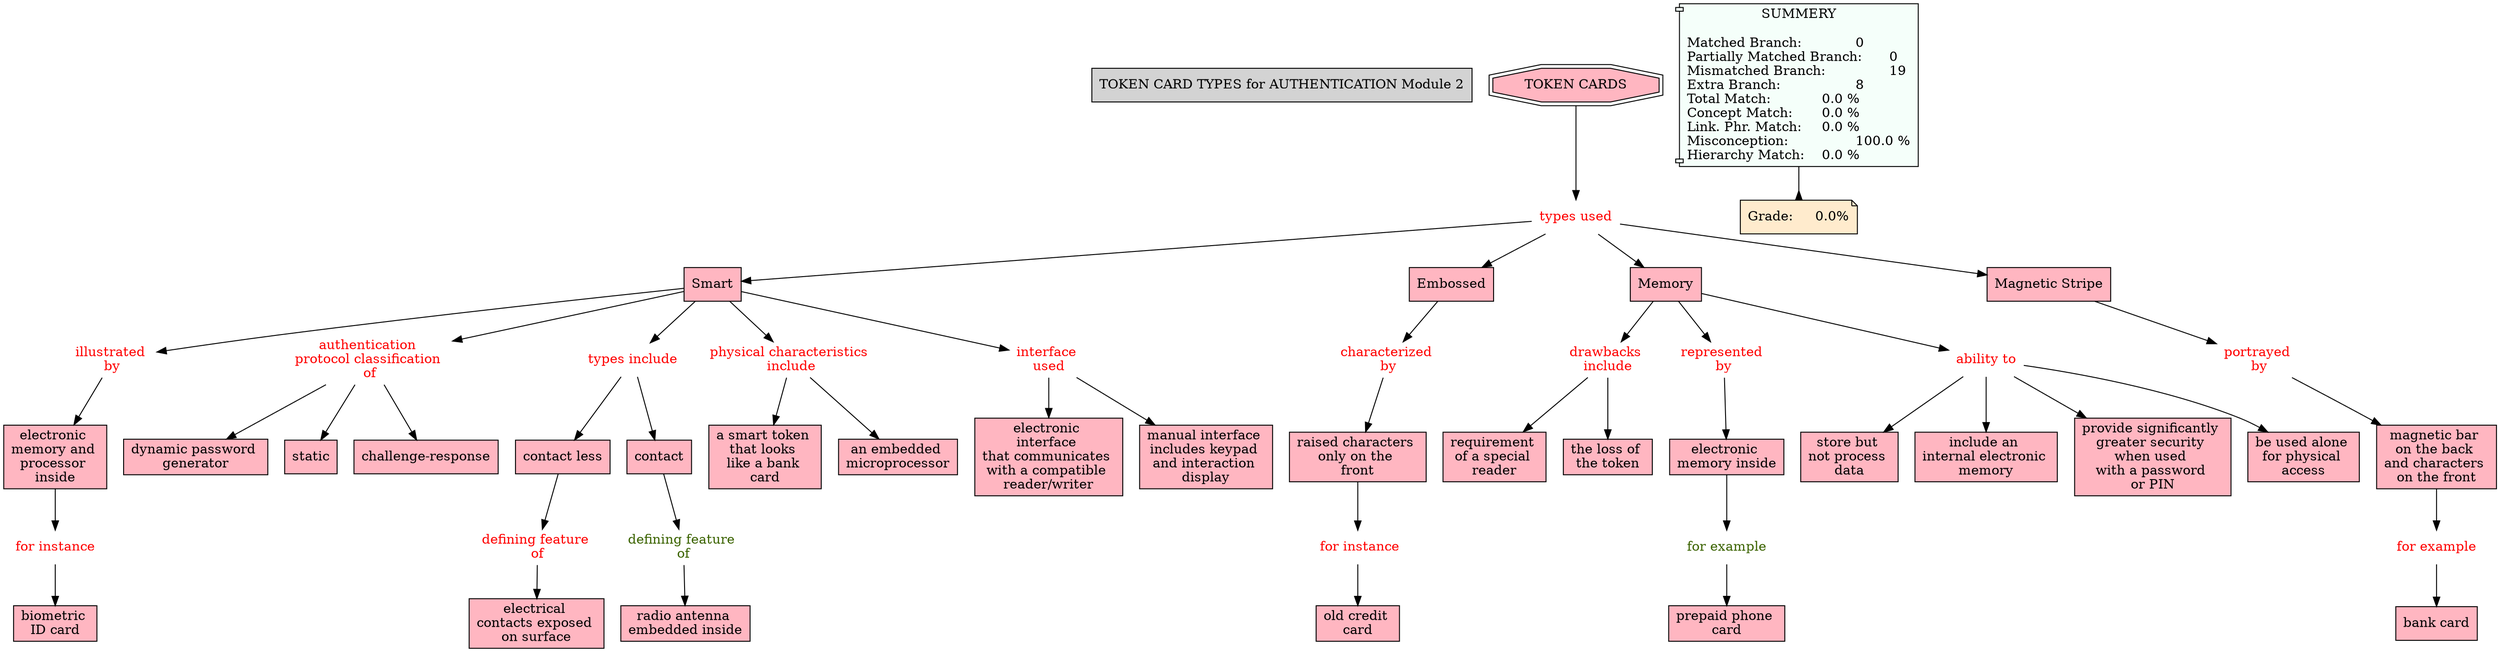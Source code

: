 // The Round Table
digraph {
	"1S3Z96H26-1SCRTBJ-K9R" [label="TOKEN CARD TYPES for AUTHENTICATION Module 2" Gsplines=true shape=rect style=filled]
	"1S3ZXT445-5R5LT1-1CSB" [label="biometric ID card" Gsplines=true shape=rect style=filled]
	"1S3ZVHD31-BY3WQV-18QF" [label=Smart Gsplines=true fillcolor="#FFB6C1" shape=rect style=filled]
	"1S3ZXDXJ6-17RSYVL-1C6T" [label="illustrated 
by" Gsplines=true fontcolor=red shape=none]
	"1S3ZVHD31-BY3WQV-18QF" -> "1S3ZXDXJ6-17RSYVL-1C6T" [constraint=true]
	"1S3ZVWD99-106PHS3-196V" [label="drawbacks 
include" Gsplines=true fontcolor=red shape=none]
	"1S3ZVM9JX-63FVNZ-18VF" [label="requirement 
of a special 
reader" Gsplines=true fillcolor="#FFB6C1" shape=rect style=filled]
	"1S3ZVWD99-106PHS3-196V" -> "1S3ZVM9JX-63FVNZ-18VF" [constraint=true]
	"1S3ZX8LWQ-27NRY74-1C2V" [label="represented 
by" Gsplines=true fontcolor=red shape=none]
	"1S3ZX2GNG-1QKRXY9-1BPS" [label="electronic 
memory inside
" Gsplines=true fillcolor="#FFB6C1" shape=rect style=filled]
	"1S3ZX8LWQ-27NRY74-1C2V" -> "1S3ZX2GNG-1QKRXY9-1BPS" [constraint=true]
	"1S3ZVJQVQ-2112XX2-18RR" [label="TOKEN CARDS
" Gsplines=true fillcolor="#FFB6C1" shape=doubleoctagon style=filled]
	"1S3ZVTW0R-CHQZKL-1953" [label="types used
" Gsplines=true fontcolor=red shape=none]
	"1S3ZVJQVQ-2112XX2-18RR" -> "1S3ZVTW0R-CHQZKL-1953" [constraint=true]
	"1S3ZVG9V9-1WS7D31-18KS" [label=Embossed Gsplines=true fillcolor="#FFB6C1" shape=rect style=filled]
	"1S3ZX0DHS-1SHY2S6-1BN2" [label="characterized 
by" Gsplines=true fontcolor=red shape=none]
	"1S3ZVG9V9-1WS7D31-18KS" -> "1S3ZX0DHS-1SHY2S6-1BN2" [constraint=true]
	"1S3ZVHPLR-29TM5Y9-18QW" [label="contact less
" Gsplines=true fillcolor="#FFB6C1" shape=rect style=filled]
	"1S3ZXK5R2-W03CVF-1CBZ" [label="defining feature 
of" Gsplines=true fontcolor=red shape=none]
	"1S3ZVHPLR-29TM5Y9-18QW" -> "1S3ZXK5R2-W03CVF-1CBZ" [constraint=true]
	"1S3ZXDXJ6-17RSYVL-1C6T" [label="illustrated 
by" Gsplines=true fontcolor=red shape=none]
	"1S3ZXDXJ5-1KHTH2Y-1C6Q" [label="electronic 
memory and 
processor 
inside" Gsplines=true fillcolor="#FFB6C1" shape=rect style=filled]
	"1S3ZXDXJ6-17RSYVL-1C6T" -> "1S3ZXDXJ5-1KHTH2Y-1C6Q" [constraint=true]
	"1S3ZVHD31-BY3WQV-18QF" [label=Smart Gsplines=true fillcolor="#FFB6C1" shape=rect style=filled]
	"1S3ZWBM19-1Y8WSH9-19T8" [label="authentication 
protocol classification 
of" Gsplines=true fontcolor=red shape=none]
	"1S3ZVHD31-BY3WQV-18QF" -> "1S3ZWBM19-1Y8WSH9-19T8" [constraint=true]
	"1S3ZXDXJ5-1KHTH2Y-1C6Q" [label="electronic 
memory and 
processor 
inside" Gsplines=true fillcolor="#FFB6C1" shape=rect style=filled]
	"1S3ZXT447-TQKB2H-1CSF" [label="for instance
" Gsplines=true fontcolor=red shape=none]
	"1S3ZXDXJ5-1KHTH2Y-1C6Q" -> "1S3ZXT447-TQKB2H-1CSF" [constraint=true]
	"1S3ZVH1NN-QXZGDH-18PT" [label=Memory Gsplines=true fillcolor="#FFB6C1" shape=rect style=filled]
	"1S3ZX8LWQ-27NRY74-1C2V" [label="represented 
by" Gsplines=true fontcolor=red shape=none]
	"1S3ZVH1NN-QXZGDH-18PT" -> "1S3ZX8LWQ-27NRY74-1C2V" [constraint=true]
	"1S3ZXT447-TQKB2H-1CSF" [label="for instance
" Gsplines=true fontcolor=red shape=none]
	"1S3ZXT445-5R5LT1-1CSB" [label="biometric 
ID card" Gsplines=true fillcolor="#FFB6C1" shape=rect style=filled]
	"1S3ZXT447-TQKB2H-1CSF" -> "1S3ZXT445-5R5LT1-1CSB" [constraint=true]
	"1S3ZWMGK4-QH3J6N-1B5L" [label="types include
" Gsplines=true fontcolor=red shape=none]
	"1S3ZVHPLR-29TM5Y9-18QW" [label="contact less
" Gsplines=true fillcolor="#FFB6C1" shape=rect style=filled]
	"1S3ZWMGK4-QH3J6N-1B5L" -> "1S3ZVHPLR-29TM5Y9-18QW" [constraint=true]
	"1S3ZW5H4L-1X4VBY2-19MB" [label="physical characteristics 
include" Gsplines=true fontcolor=red shape=none]
	"1S3ZW4HBK-9MVB56-19KH" [label="a smart token 
that looks 
like a bank 
card" Gsplines=true fillcolor="#FFB6C1" shape=rect style=filled]
	"1S3ZW5H4L-1X4VBY2-19MB" -> "1S3ZW4HBK-9MVB56-19KH" [constraint=true]
	"1S3ZX2GNG-1QKRXY9-1BPS" [label="electronic 
memory inside
" Gsplines=true fillcolor="#FFB6C1" shape=rect style=filled]
	"1S3ZX6WK2-SSH7RV-1C0S" [label="for example
" Gsplines=true fontcolor="#3B6300" shape=none]
	"1S3ZX2GNG-1QKRXY9-1BPS" -> "1S3ZX6WK2-SSH7RV-1C0S" [constraint=true]
	"1S3ZW96JM-R2GNWL-19R0" [label="interface 
used" Gsplines=true fontcolor=red shape=none]
	"1S3ZWB70W-15FXZWN-19SG" [label="electronic 
interface 
that communicates 
with a compatible 
reader/writer" Gsplines=true fillcolor="#FFB6C1" shape=rect style=filled]
	"1S3ZW96JM-R2GNWL-19R0" -> "1S3ZWB70W-15FXZWN-19SG" [constraint=true]
	"1S3ZX0DHS-1SHY2S6-1BN2" [label="characterized 
by" Gsplines=true fontcolor=red shape=none]
	"1S3ZWZ9JC-75JG40-1BKY" [label="raised characters 
only on the 
front" Gsplines=true fillcolor="#FFB6C1" shape=rect style=filled]
	"1S3ZX0DHS-1SHY2S6-1BN2" -> "1S3ZWZ9JC-75JG40-1BKY" [constraint=true]
	"1S3ZVPR07-2C7KWGY-18YQ" [label="ability to
" Gsplines=true fontcolor=red shape=none]
	"1S3ZVLL60-1NPZXBW-18SS" [label="store but 
not process 
data" Gsplines=true fillcolor="#FFB6C1" shape=rect style=filled]
	"1S3ZVPR07-2C7KWGY-18YQ" -> "1S3ZVLL60-1NPZXBW-18SS" [constraint=true]
	"1S3ZVHN64-1MDWDX1-18QR" [label=contact Gsplines=true fillcolor="#FFB6C1" shape=rect style=filled]
	"1S3ZXMDJN-298MH6X-1CG6" [label="defining feature 
of" Gsplines=true fontcolor="#3B6300" shape=none]
	"1S3ZVHN64-1MDWDX1-18QR" -> "1S3ZXMDJN-298MH6X-1CG6" [constraint=true]
	"1S3ZVTW0R-CHQZKL-1953" [label="types used
" Gsplines=true fontcolor=red shape=none]
	"1S3ZVHD31-BY3WQV-18QF" [label=Smart Gsplines=true fillcolor="#FFB6C1" shape=rect style=filled]
	"1S3ZVTW0R-CHQZKL-1953" -> "1S3ZVHD31-BY3WQV-18QF" [constraint=true]
	"1S3ZVTW0R-CHQZKL-1953" [label="types used
" Gsplines=true fontcolor=red shape=none]
	"1S3ZVGRDY-8FJF4S-18P5" [label="Magnetic Stripe
" Gsplines=true fillcolor="#FFB6C1" shape=rect style=filled]
	"1S3ZVTW0R-CHQZKL-1953" -> "1S3ZVGRDY-8FJF4S-18P5" [constraint=true]
	"1S3ZVGRDY-8FJF4S-18P5" [label="Magnetic Stripe
" Gsplines=true fillcolor="#FFB6C1" shape=rect style=filled]
	"1S3ZWXGQC-SFDJN8-1BGT" [label="portrayed 
by" Gsplines=true fontcolor=red shape=none]
	"1S3ZVGRDY-8FJF4S-18P5" -> "1S3ZWXGQC-SFDJN8-1BGT" [constraint=true]
	"1S3ZVPR07-2C7KWGY-18YQ" [label="ability to
" Gsplines=true fontcolor=red shape=none]
	"1S3ZVM76X-1945QCT-18V4" [label="include an 
internal electronic 
memory" Gsplines=true fillcolor="#FFB6C1" shape=rect style=filled]
	"1S3ZVPR07-2C7KWGY-18YQ" -> "1S3ZVM76X-1945QCT-18V4" [constraint=true]
	"1S3ZX6WK2-SSH7RV-1C0S" [label="for example
" Gsplines=true fontcolor="#3B6300" shape=none]
	"1S3ZX6WK1-23P53YK-1C0P" [label="prepaid phone 
card" Gsplines=true fillcolor="#FFB6C1" shape=rect style=filled]
	"1S3ZX6WK2-SSH7RV-1C0S" -> "1S3ZX6WK1-23P53YK-1C0P" [constraint=true]
	"1S3ZWXGQB-3P320D-1BGQ" [label="magnetic bar 
on the back 
and characters 
on the front
" Gsplines=true fillcolor="#FFB6C1" shape=rect style=filled]
	"1S3ZX4XP3-2BVVZ4K-1BTC" [label="for example
" Gsplines=true fontcolor=red shape=none]
	"1S3ZWXGQB-3P320D-1BGQ" -> "1S3ZX4XP3-2BVVZ4K-1BTC" [constraint=true]
	"1S3ZVWD99-106PHS3-196V" [label="drawbacks 
include" Gsplines=true fontcolor=red shape=none]
	"1S3ZVXHNN-1Q13X6P-199S" [label="the loss of 
the token" Gsplines=true fillcolor="#FFB6C1" shape=rect style=filled]
	"1S3ZVWD99-106PHS3-196V" -> "1S3ZVXHNN-1Q13X6P-199S" [constraint=true]
	"1S3ZW5H4L-1X4VBY2-19MB" [label="physical characteristics 
include" Gsplines=true fontcolor=red shape=none]
	"1S3ZW2TZ9-1P1QP0K-19FV" [label="an embedded 
microprocessor" Gsplines=true fillcolor="#FFB6C1" shape=rect style=filled]
	"1S3ZW5H4L-1X4VBY2-19MB" -> "1S3ZW2TZ9-1P1QP0K-19FV" [constraint=true]
	"1S3ZVHD31-BY3WQV-18QF" [label=Smart Gsplines=true fillcolor="#FFB6C1" shape=rect style=filled]
	"1S3ZW96JM-R2GNWL-19R0" [label="interface 
used" Gsplines=true fontcolor=red shape=none]
	"1S3ZVHD31-BY3WQV-18QF" -> "1S3ZW96JM-R2GNWL-19R0" [constraint=true]
	"1S3ZWMGK4-QH3J6N-1B5L" [label="types include
" Gsplines=true fontcolor=red shape=none]
	"1S3ZVHN64-1MDWDX1-18QR" [label=contact Gsplines=true fillcolor="#FFB6C1" shape=rect style=filled]
	"1S3ZWMGK4-QH3J6N-1B5L" -> "1S3ZVHN64-1MDWDX1-18QR" [constraint=true]
	"1S3ZVHD31-BY3WQV-18QF" [label=Smart Gsplines=true fillcolor="#FFB6C1" shape=rect style=filled]
	"1S3ZWMGK4-QH3J6N-1B5L" [label="types include
" Gsplines=true fontcolor=red shape=none]
	"1S3ZVHD31-BY3WQV-18QF" -> "1S3ZWMGK4-QH3J6N-1B5L" [constraint=true]
	"1S3ZX4XP3-2BVVZ4K-1BTC" [label="for example
" Gsplines=true fontcolor=red shape=none]
	"1S3ZX4XP2-1W1HS0Q-1BT8" [label="bank card" Gsplines=true fillcolor="#FFB6C1" shape=rect style=filled]
	"1S3ZX4XP3-2BVVZ4K-1BTC" -> "1S3ZX4XP2-1W1HS0Q-1BT8" [constraint=true]
	"1S3ZX5R7M-26NXT3W-1BYV" [label=" for instance
" Gsplines=true fontcolor=red shape=none]
	"1S3ZX5R7L-YFRKNS-1BYR" [label="old credit 
card" Gsplines=true fillcolor="#FFB6C1" shape=rect style=filled]
	"1S3ZX5R7M-26NXT3W-1BYV" -> "1S3ZX5R7L-YFRKNS-1BYR" [constraint=true]
	"1S3ZW96JM-R2GNWL-19R0" [label="interface 
used" Gsplines=true fontcolor=red shape=none]
	"1S3ZW96JM-7YHRNP-19QX" [label="manual interface 
includes keypad 
and interaction 
display" Gsplines=true fillcolor="#FFB6C1" shape=rect style=filled]
	"1S3ZW96JM-R2GNWL-19R0" -> "1S3ZW96JM-7YHRNP-19QX" [constraint=true]
	"1S3ZVH1NN-QXZGDH-18PT" [label=Memory Gsplines=true fillcolor="#FFB6C1" shape=rect style=filled]
	"1S3ZVPR07-2C7KWGY-18YQ" [label="ability to
" Gsplines=true fontcolor=red shape=none]
	"1S3ZVH1NN-QXZGDH-18PT" -> "1S3ZVPR07-2C7KWGY-18YQ" [constraint=true]
	"1S3ZVHD31-BY3WQV-18QF" [label=Smart Gsplines=true fillcolor="#FFB6C1" shape=rect style=filled]
	"1S3ZW5H4L-1X4VBY2-19MB" [label="physical characteristics 
include" Gsplines=true fontcolor=red shape=none]
	"1S3ZVHD31-BY3WQV-18QF" -> "1S3ZW5H4L-1X4VBY2-19MB" [constraint=true]
	"1S3ZVPR07-2C7KWGY-18YQ" [label="ability to
" Gsplines=true fontcolor=red shape=none]
	"1S3ZVRD8F-P2WXS3-1911" [label="provide significantly 
greater security 
when used 
with a password 
or PIN" Gsplines=true fillcolor="#FFB6C1" shape=rect style=filled]
	"1S3ZVPR07-2C7KWGY-18YQ" -> "1S3ZVRD8F-P2WXS3-1911" [constraint=true]
	"1S3ZWBM19-1Y8WSH9-19T8" [label="authentication 
protocol classification 
of" Gsplines=true fontcolor=red shape=none]
	"1S3ZWT7ND-1ZB7X8G-1BCT" [label="dynamic password 
generator" Gsplines=true fillcolor="#FFB6C1" shape=rect style=filled]
	"1S3ZWBM19-1Y8WSH9-19T8" -> "1S3ZWT7ND-1ZB7X8G-1BCT" [constraint=true]
	"1S3ZWBM19-1Y8WSH9-19T8" [label="authentication 
protocol classification 
of" Gsplines=true fontcolor=red shape=none]
	"1S3ZWBM18-SCN8GD-19T5" [label=static Gsplines=true fillcolor="#FFB6C1" shape=rect style=filled]
	"1S3ZWBM19-1Y8WSH9-19T8" -> "1S3ZWBM18-SCN8GD-19T5" [constraint=true]
	"1S3ZWXGQC-SFDJN8-1BGT" [label="portrayed 
by" Gsplines=true fontcolor=red shape=none]
	"1S3ZWXGQB-3P320D-1BGQ" [label="magnetic bar 
on the back 
and characters 
on the front
" Gsplines=true fillcolor="#FFB6C1" shape=rect style=filled]
	"1S3ZWXGQC-SFDJN8-1BGT" -> "1S3ZWXGQB-3P320D-1BGQ" [constraint=true]
	"1S3ZXK5R2-W03CVF-1CBZ" [label="defining feature 
of" Gsplines=true fontcolor=red shape=none]
	"1S3ZXK5R1-1Q9TPQC-1CBW" [label="electrical 
contacts exposed 
on surface
" Gsplines=true fillcolor="#FFB6C1" shape=rect style=filled]
	"1S3ZXK5R2-W03CVF-1CBZ" -> "1S3ZXK5R1-1Q9TPQC-1CBW" [constraint=true]
	"1S3ZVPR07-2C7KWGY-18YQ" [label="ability to
" Gsplines=true fontcolor=red shape=none]
	"1S3ZVM8FM-1367RF0-18V8" [label="be used alone 
for physical 
access" Gsplines=true fillcolor="#FFB6C1" shape=rect style=filled]
	"1S3ZVPR07-2C7KWGY-18YQ" -> "1S3ZVM8FM-1367RF0-18V8" [constraint=true]
	"1S3ZVTW0R-CHQZKL-1953" [label="types used
" Gsplines=true fontcolor=red shape=none]
	"1S3ZVG9V9-1WS7D31-18KS" [label=Embossed Gsplines=true fillcolor="#FFB6C1" shape=rect style=filled]
	"1S3ZVTW0R-CHQZKL-1953" -> "1S3ZVG9V9-1WS7D31-18KS" [constraint=true]
	"1S3ZVH1NN-QXZGDH-18PT" [label=Memory Gsplines=true fillcolor="#FFB6C1" shape=rect style=filled]
	"1S3ZVWD99-106PHS3-196V" [label="drawbacks 
include" Gsplines=true fontcolor=red shape=none]
	"1S3ZVH1NN-QXZGDH-18PT" -> "1S3ZVWD99-106PHS3-196V" [constraint=true]
	"1S3ZWBM19-1Y8WSH9-19T8" [label="authentication 
protocol classification 
of" Gsplines=true fontcolor=red shape=none]
	"1S3ZWT4F0-X3N692-1BCB" [label="challenge-response" Gsplines=true fillcolor="#FFB6C1" shape=rect style=filled]
	"1S3ZWBM19-1Y8WSH9-19T8" -> "1S3ZWT4F0-X3N692-1BCB" [constraint=true]
	"1S3ZWZ9JC-75JG40-1BKY" [label="raised characters 
only on the 
front" Gsplines=true fillcolor="#FFB6C1" shape=rect style=filled]
	"1S3ZX5R7M-26NXT3W-1BYV" [label=" for instance
" Gsplines=true fontcolor=red shape=none]
	"1S3ZWZ9JC-75JG40-1BKY" -> "1S3ZX5R7M-26NXT3W-1BYV" [constraint=true]
	"1S3ZVTW0R-CHQZKL-1953" [label="types used
" Gsplines=true fontcolor=red shape=none]
	"1S3ZVH1NN-QXZGDH-18PT" [label=Memory Gsplines=true fillcolor="#FFB6C1" shape=rect style=filled]
	"1S3ZVTW0R-CHQZKL-1953" -> "1S3ZVH1NN-QXZGDH-18PT" [constraint=true]
	"1S3ZXMDJN-298MH6X-1CG6" [label="defining feature 
of" Gsplines=true fontcolor="#3B6300" shape=none]
	"1S3ZXMDJM-1BF5QKH-1CG3" [label="radio antenna 
embedded inside
" Gsplines=true fillcolor="#FFB6C1" shape=rect style=filled]
	"1S3ZXMDJN-298MH6X-1CG6" -> "1S3ZXMDJM-1BF5QKH-1CG3" [constraint=true]
	Stat [label="SUMMERY

Matched Branch:		0\lPartially Matched Branch:	0\lMismatched Branch:		19\lExtra Branch:			8\lTotal Match:		0.0 %\lConcept Match:	0.0 %\lLink. Phr. Match:	0.0 %\lMisconception:		100.0 %\lHierarchy Match:	0.0 %\l" Gsplines=true fillcolor="#F5FFFA" shape=component style=filled]
	Grade [label="Grade:	0.0%" Gsplines=true fillcolor="#FFEBCD" shape=note style=filled]
	Stat -> Grade [arrowhead=inv color=black constraint=true]
}
